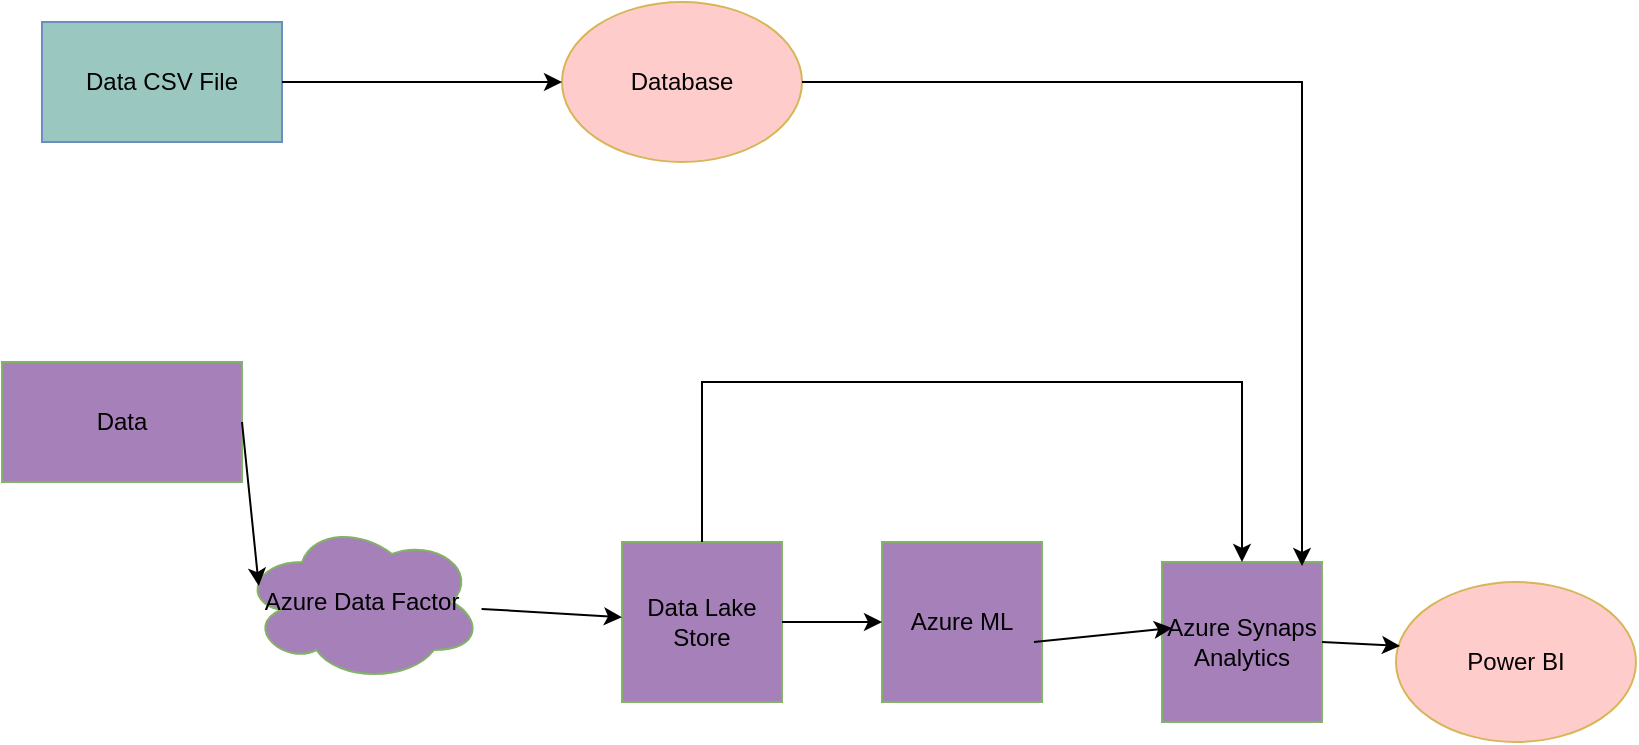 <mxfile version="26.2.3">
  <diagram name="Strona-1" id="bscca00l3u31ZPyVwCx6">
    <mxGraphModel dx="1171" dy="544" grid="1" gridSize="10" guides="1" tooltips="1" connect="1" arrows="1" fold="1" page="1" pageScale="1" pageWidth="827" pageHeight="1169" math="0" shadow="0">
      <root>
        <mxCell id="0" />
        <mxCell id="1" parent="0" />
        <mxCell id="88N2LfThaiD8QCMvNGnj-1" value="Data CSV File" style="rounded=0;whiteSpace=wrap;html=1;fillColor=#9AC7BF;strokeColor=#6c8ebf;" parent="1" vertex="1">
          <mxGeometry x="150" y="130" width="120" height="60" as="geometry" />
        </mxCell>
        <mxCell id="88N2LfThaiD8QCMvNGnj-2" value="Database" style="ellipse;whiteSpace=wrap;html=1;fillColor=#FFCCCC;strokeColor=#d6b656;" parent="1" vertex="1">
          <mxGeometry x="410" y="120" width="120" height="80" as="geometry" />
        </mxCell>
        <mxCell id="88N2LfThaiD8QCMvNGnj-3" value="Data" style="rounded=0;whiteSpace=wrap;html=1;fillColor=#A680B8;strokeColor=#82b366;" parent="1" vertex="1">
          <mxGeometry x="130" y="300" width="120" height="60" as="geometry" />
        </mxCell>
        <mxCell id="88N2LfThaiD8QCMvNGnj-4" value="Azure Data Factor" style="ellipse;shape=cloud;whiteSpace=wrap;html=1;fillColor=#A680B8;strokeColor=#82b366;" parent="1" vertex="1">
          <mxGeometry x="250" y="380" width="120" height="80" as="geometry" />
        </mxCell>
        <mxCell id="88N2LfThaiD8QCMvNGnj-5" value="Data Lake Store" style="whiteSpace=wrap;html=1;aspect=fixed;fillColor=#A680B8;strokeColor=#82b366;" parent="1" vertex="1">
          <mxGeometry x="440" y="390" width="80" height="80" as="geometry" />
        </mxCell>
        <mxCell id="88N2LfThaiD8QCMvNGnj-7" value="Azure ML" style="whiteSpace=wrap;html=1;aspect=fixed;fillColor=#A680B8;strokeColor=#82b366;" parent="1" vertex="1">
          <mxGeometry x="570" y="390" width="80" height="80" as="geometry" />
        </mxCell>
        <mxCell id="88N2LfThaiD8QCMvNGnj-8" value="Azure Synaps Analytics" style="whiteSpace=wrap;html=1;aspect=fixed;fillColor=#A680B8;strokeColor=#82b366;" parent="1" vertex="1">
          <mxGeometry x="710" y="400" width="80" height="80" as="geometry" />
        </mxCell>
        <mxCell id="88N2LfThaiD8QCMvNGnj-9" value="Power BI" style="ellipse;whiteSpace=wrap;html=1;fillColor=#FFCCCC;strokeColor=#d6b656;" parent="1" vertex="1">
          <mxGeometry x="827" y="410" width="120" height="80" as="geometry" />
        </mxCell>
        <mxCell id="88N2LfThaiD8QCMvNGnj-10" value="" style="endArrow=classic;html=1;rounded=0;entryX=0;entryY=0.5;entryDx=0;entryDy=0;exitX=1;exitY=0.5;exitDx=0;exitDy=0;" parent="1" source="88N2LfThaiD8QCMvNGnj-1" target="88N2LfThaiD8QCMvNGnj-2" edge="1">
          <mxGeometry width="50" height="50" relative="1" as="geometry">
            <mxPoint x="260" y="200" as="sourcePoint" />
            <mxPoint x="310" y="150" as="targetPoint" />
          </mxGeometry>
        </mxCell>
        <mxCell id="88N2LfThaiD8QCMvNGnj-11" value="" style="endArrow=classic;html=1;rounded=0;exitX=1;exitY=0.5;exitDx=0;exitDy=0;entryX=0.07;entryY=0.4;entryDx=0;entryDy=0;entryPerimeter=0;" parent="1" source="88N2LfThaiD8QCMvNGnj-3" target="88N2LfThaiD8QCMvNGnj-4" edge="1">
          <mxGeometry width="50" height="50" relative="1" as="geometry">
            <mxPoint x="170" y="420" as="sourcePoint" />
            <mxPoint x="220" y="370" as="targetPoint" />
          </mxGeometry>
        </mxCell>
        <mxCell id="88N2LfThaiD8QCMvNGnj-12" value="" style="endArrow=classic;html=1;rounded=0;" parent="1" source="88N2LfThaiD8QCMvNGnj-4" target="88N2LfThaiD8QCMvNGnj-5" edge="1">
          <mxGeometry width="50" height="50" relative="1" as="geometry">
            <mxPoint x="390" y="410" as="sourcePoint" />
            <mxPoint x="440" y="360" as="targetPoint" />
          </mxGeometry>
        </mxCell>
        <mxCell id="88N2LfThaiD8QCMvNGnj-13" value="" style="endArrow=classic;html=1;rounded=0;" parent="1" source="88N2LfThaiD8QCMvNGnj-5" target="88N2LfThaiD8QCMvNGnj-7" edge="1">
          <mxGeometry width="50" height="50" relative="1" as="geometry">
            <mxPoint x="550" y="440" as="sourcePoint" />
            <mxPoint x="600" y="390" as="targetPoint" />
          </mxGeometry>
        </mxCell>
        <mxCell id="88N2LfThaiD8QCMvNGnj-14" value="" style="endArrow=classic;html=1;rounded=0;exitX=0.95;exitY=0.625;exitDx=0;exitDy=0;exitPerimeter=0;entryX=0.063;entryY=0.413;entryDx=0;entryDy=0;entryPerimeter=0;" parent="1" source="88N2LfThaiD8QCMvNGnj-7" target="88N2LfThaiD8QCMvNGnj-8" edge="1">
          <mxGeometry width="50" height="50" relative="1" as="geometry">
            <mxPoint x="760" y="445" as="sourcePoint" />
            <mxPoint x="810" y="395" as="targetPoint" />
          </mxGeometry>
        </mxCell>
        <mxCell id="88N2LfThaiD8QCMvNGnj-15" value="" style="endArrow=classic;html=1;rounded=0;exitX=1;exitY=0.5;exitDx=0;exitDy=0;entryX=0.017;entryY=0.4;entryDx=0;entryDy=0;entryPerimeter=0;" parent="1" source="88N2LfThaiD8QCMvNGnj-8" target="88N2LfThaiD8QCMvNGnj-9" edge="1">
          <mxGeometry width="50" height="50" relative="1" as="geometry">
            <mxPoint x="950" y="420" as="sourcePoint" />
            <mxPoint x="1000" y="370" as="targetPoint" />
          </mxGeometry>
        </mxCell>
        <mxCell id="88N2LfThaiD8QCMvNGnj-16" value="" style="endArrow=classic;html=1;rounded=0;exitX=0.5;exitY=0;exitDx=0;exitDy=0;entryX=0.5;entryY=0;entryDx=0;entryDy=0;" parent="1" source="88N2LfThaiD8QCMvNGnj-5" target="88N2LfThaiD8QCMvNGnj-8" edge="1">
          <mxGeometry width="50" height="50" relative="1" as="geometry">
            <mxPoint x="500" y="360" as="sourcePoint" />
            <mxPoint x="890" y="310" as="targetPoint" />
            <Array as="points">
              <mxPoint x="480" y="310" />
              <mxPoint x="750" y="310" />
            </Array>
          </mxGeometry>
        </mxCell>
        <mxCell id="88N2LfThaiD8QCMvNGnj-17" value="" style="endArrow=classic;html=1;rounded=0;exitX=1;exitY=0.5;exitDx=0;exitDy=0;entryX=0.875;entryY=0.025;entryDx=0;entryDy=0;entryPerimeter=0;" parent="1" source="88N2LfThaiD8QCMvNGnj-2" target="88N2LfThaiD8QCMvNGnj-8" edge="1">
          <mxGeometry width="50" height="50" relative="1" as="geometry">
            <mxPoint x="590" y="170" as="sourcePoint" />
            <mxPoint x="980" y="160" as="targetPoint" />
            <Array as="points">
              <mxPoint x="780" y="160" />
            </Array>
          </mxGeometry>
        </mxCell>
      </root>
    </mxGraphModel>
  </diagram>
</mxfile>
